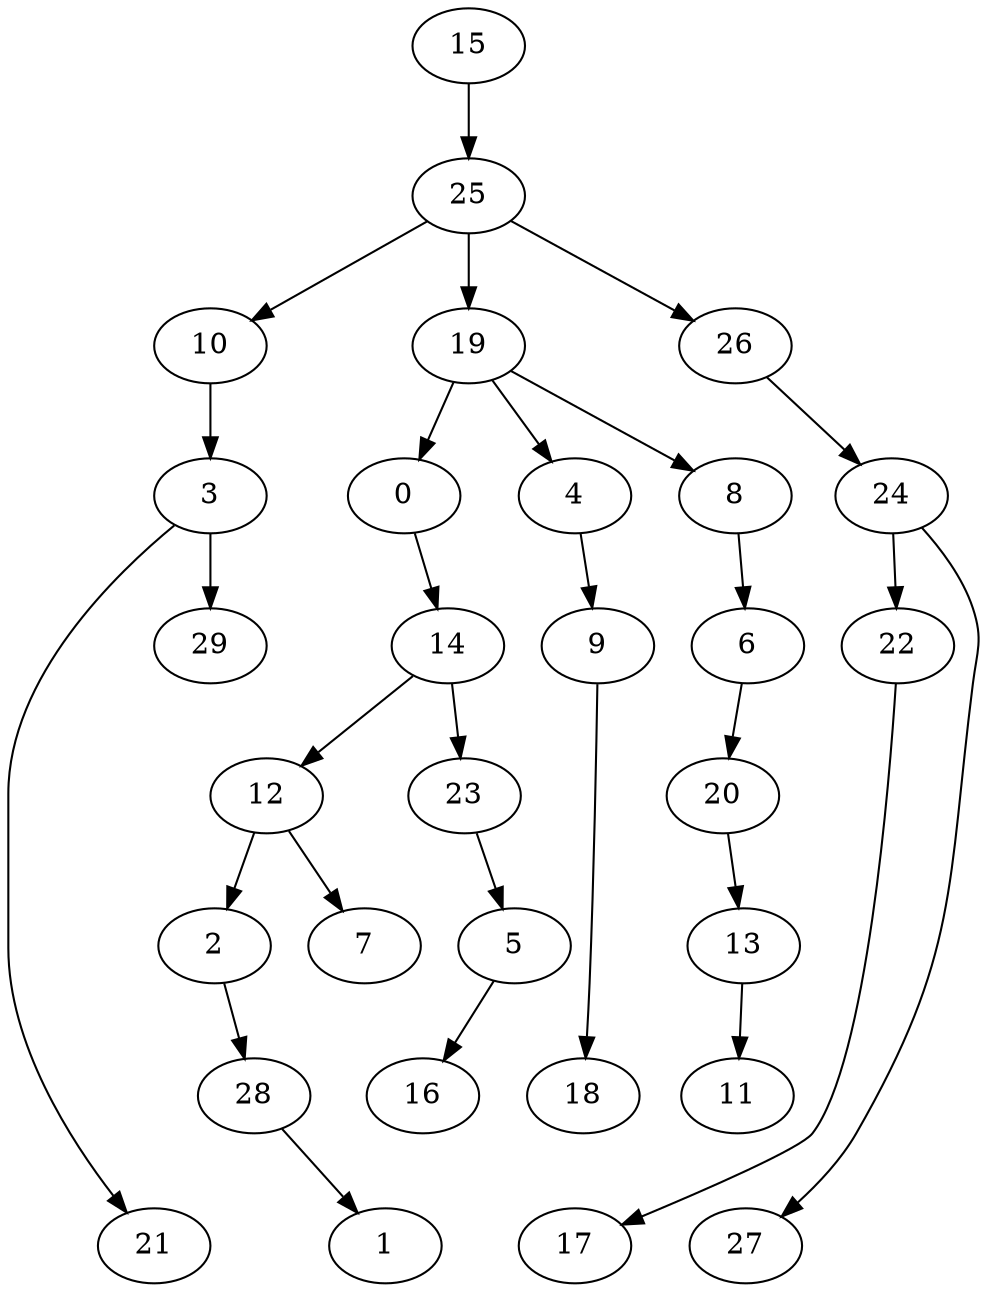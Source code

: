 digraph G {
    0;
    14;
    12;
    23;
    2;
    28;
    1;
    3;
    21;
    29;
    4;
    9;
    18;
    5;
    16;
    6;
    20;
    13;
    8;
    10;
    7;
    11;
    15;
    25;
    19;
    26;
    22;
    17;
    24;
    27;
    0 -> 14 [weight=0];
    14 -> 12 [weight=0];
    14 -> 23 [weight=0];
    12 -> 2 [weight=0];
    12 -> 7 [weight=0];
    23 -> 5 [weight=0];
    2 -> 28 [weight=0];
    28 -> 1 [weight=0];
    3 -> 21 [weight=0];
    3 -> 29 [weight=1];
    4 -> 9 [weight=0];
    9 -> 18 [weight=0];
    5 -> 16 [weight=0];
    6 -> 20 [weight=0];
    20 -> 13 [weight=0];
    13 -> 11 [weight=0];
    8 -> 6 [weight=0];
    10 -> 3 [weight=0];
    15 -> 25 [weight=1];
    25 -> 10 [weight=0];
    25 -> 19 [weight=1];
    25 -> 26 [weight=0];
    19 -> 0 [weight=0];
    19 -> 4 [weight=0];
    19 -> 8 [weight=0];
    26 -> 24 [weight=0];
    22 -> 17 [weight=0];
    24 -> 22 [weight=0];
    24 -> 27 [weight=0];
}
